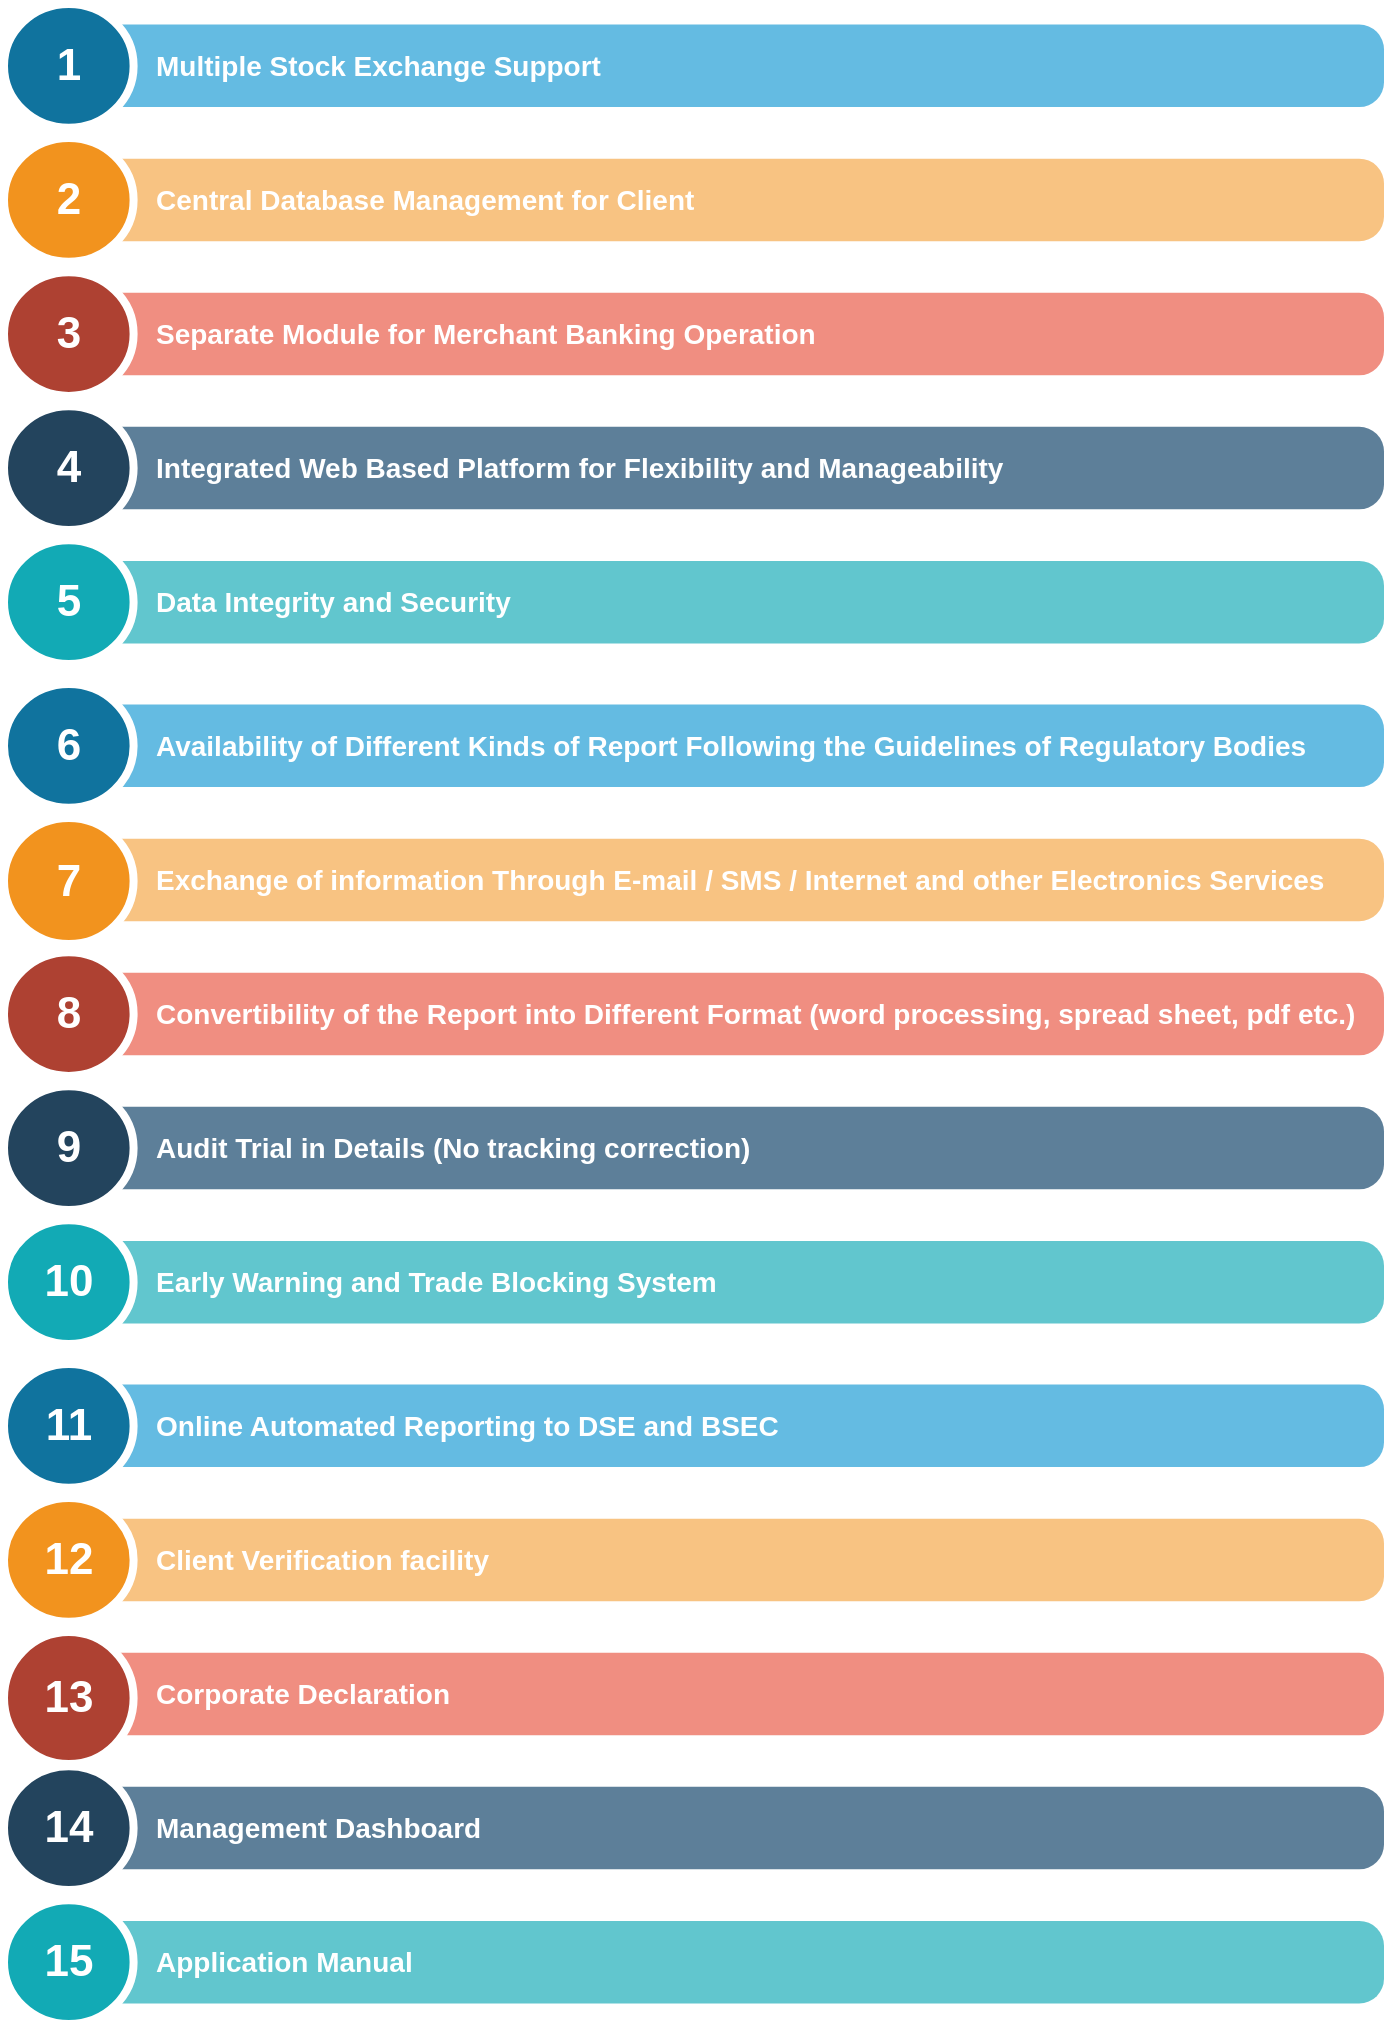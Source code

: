 <mxfile version="21.6.6" type="github">
  <diagram name="Page-1" id="2CIrVehbKLdO-kRaNBrM">
    <mxGraphModel dx="1876" dy="962" grid="1" gridSize="10" guides="1" tooltips="1" connect="1" arrows="1" fold="1" page="1" pageScale="1" pageWidth="827" pageHeight="1169" math="0" shadow="0">
      <root>
        <mxCell id="0" />
        <mxCell id="1" parent="0" />
        <mxCell id="IgbF1QKuf0FayG8WPzzx-11" value="" style="group" vertex="1" connectable="0" parent="1">
          <mxGeometry x="120" y="720" width="690" height="330" as="geometry" />
        </mxCell>
        <mxCell id="IgbF1QKuf0FayG8WPzzx-1" value="Online Automated Reporting to DSE and BSEC" style="shape=rect;rounded=1;whiteSpace=wrap;html=1;shadow=0;strokeColor=none;fillColor=#64BBE2;arcSize=30;fontSize=14;spacingLeft=42;fontStyle=1;fontColor=#FFFFFF;align=left;" vertex="1" parent="IgbF1QKuf0FayG8WPzzx-11">
          <mxGeometry x="32.4" y="10.31" width="657.6" height="41.25" as="geometry" />
        </mxCell>
        <mxCell id="IgbF1QKuf0FayG8WPzzx-2" value="11" style="shape=ellipse;perimeter=ellipsePerimeter;fontSize=22;fontStyle=1;shadow=0;strokeColor=#ffffff;fillColor=#10739E;strokeWidth=4;fontColor=#ffffff;align=center;whiteSpace=wrap;html=1;" vertex="1" parent="IgbF1QKuf0FayG8WPzzx-11">
          <mxGeometry width="64.8" height="61.875" as="geometry" />
        </mxCell>
        <mxCell id="IgbF1QKuf0FayG8WPzzx-3" value="Client Verification facility" style="shape=rect;rounded=1;whiteSpace=wrap;html=1;shadow=0;strokeColor=none;fillColor=#F8C382;arcSize=30;fontSize=14;spacingLeft=42;fontStyle=1;fontColor=#FFFFFF;align=left;" vertex="1" parent="IgbF1QKuf0FayG8WPzzx-11">
          <mxGeometry x="32.4" y="77.34" width="657.6" height="41.25" as="geometry" />
        </mxCell>
        <mxCell id="IgbF1QKuf0FayG8WPzzx-4" value="12" style="shape=ellipse;perimeter=ellipsePerimeter;fontSize=22;fontStyle=1;shadow=0;strokeColor=#ffffff;fillColor=#F2931E;strokeWidth=4;fontColor=#ffffff;align=center;whiteSpace=wrap;html=1;" vertex="1" parent="IgbF1QKuf0FayG8WPzzx-11">
          <mxGeometry y="67.031" width="64.8" height="61.875" as="geometry" />
        </mxCell>
        <mxCell id="IgbF1QKuf0FayG8WPzzx-5" value="Corporate Declaration" style="shape=rect;rounded=1;whiteSpace=wrap;html=1;shadow=0;strokeColor=none;fillColor=#F08E81;arcSize=30;fontSize=14;spacingLeft=42;fontStyle=1;fontColor=#FFFFFF;align=left;" vertex="1" parent="IgbF1QKuf0FayG8WPzzx-11">
          <mxGeometry x="32.4" y="144.38" width="657.6" height="41.25" as="geometry" />
        </mxCell>
        <mxCell id="IgbF1QKuf0FayG8WPzzx-6" value="13" style="shape=ellipse;perimeter=ellipsePerimeter;fontSize=22;fontStyle=1;shadow=0;strokeColor=#ffffff;fillColor=#AE4132;strokeWidth=4;fontColor=#ffffff;align=center;whiteSpace=wrap;html=1;" vertex="1" parent="IgbF1QKuf0FayG8WPzzx-11">
          <mxGeometry y="134.06" width="64.8" height="65.94" as="geometry" />
        </mxCell>
        <mxCell id="IgbF1QKuf0FayG8WPzzx-7" value="Management Dashboard" style="shape=rect;rounded=1;whiteSpace=wrap;html=1;shadow=0;strokeColor=none;fillColor=#5D7F99;arcSize=30;fontSize=14;spacingLeft=42;fontStyle=1;fontColor=#FFFFFF;align=left;" vertex="1" parent="IgbF1QKuf0FayG8WPzzx-11">
          <mxGeometry x="32.4" y="211.41" width="657.6" height="41.25" as="geometry" />
        </mxCell>
        <mxCell id="IgbF1QKuf0FayG8WPzzx-8" value="14" style="shape=ellipse;perimeter=ellipsePerimeter;fontSize=22;fontStyle=1;shadow=0;strokeColor=#ffffff;fillColor=#23445D;strokeWidth=4;fontColor=#ffffff;align=center;whiteSpace=wrap;html=1;" vertex="1" parent="IgbF1QKuf0FayG8WPzzx-11">
          <mxGeometry y="201.094" width="64.8" height="61.875" as="geometry" />
        </mxCell>
        <mxCell id="IgbF1QKuf0FayG8WPzzx-9" value="Application Manual" style="shape=rect;rounded=1;whiteSpace=wrap;html=1;shadow=0;strokeColor=none;fillColor=#61C6CE;arcSize=30;fontSize=14;spacingLeft=42;fontStyle=1;fontColor=#FFFFFF;align=left;" vertex="1" parent="IgbF1QKuf0FayG8WPzzx-11">
          <mxGeometry x="32.4" y="278.44" width="657.6" height="41.25" as="geometry" />
        </mxCell>
        <mxCell id="IgbF1QKuf0FayG8WPzzx-10" value="15" style="shape=ellipse;perimeter=ellipsePerimeter;fontSize=22;fontStyle=1;shadow=0;strokeColor=#ffffff;fillColor=#12AAB5;strokeWidth=4;fontColor=#ffffff;align=center;whiteSpace=wrap;html=1;" vertex="1" parent="IgbF1QKuf0FayG8WPzzx-11">
          <mxGeometry y="268.125" width="64.8" height="61.875" as="geometry" />
        </mxCell>
        <mxCell id="IgbF1QKuf0FayG8WPzzx-26" value="" style="group" vertex="1" connectable="0" parent="1">
          <mxGeometry x="120" y="40" width="690" height="330" as="geometry" />
        </mxCell>
        <mxCell id="IgbF1QKuf0FayG8WPzzx-27" value="Multiple Stock Exchange Support" style="shape=rect;rounded=1;whiteSpace=wrap;html=1;shadow=0;strokeColor=none;fillColor=#64BBE2;arcSize=30;fontSize=14;spacingLeft=42;fontStyle=1;fontColor=#FFFFFF;align=left;" vertex="1" parent="IgbF1QKuf0FayG8WPzzx-26">
          <mxGeometry x="32.4" y="10.31" width="657.6" height="41.25" as="geometry" />
        </mxCell>
        <mxCell id="IgbF1QKuf0FayG8WPzzx-28" value="1" style="shape=ellipse;perimeter=ellipsePerimeter;fontSize=22;fontStyle=1;shadow=0;strokeColor=#ffffff;fillColor=#10739E;strokeWidth=4;fontColor=#ffffff;align=center;whiteSpace=wrap;html=1;" vertex="1" parent="IgbF1QKuf0FayG8WPzzx-26">
          <mxGeometry width="64.8" height="61.875" as="geometry" />
        </mxCell>
        <mxCell id="IgbF1QKuf0FayG8WPzzx-29" value="Central Database Management for Client" style="shape=rect;rounded=1;whiteSpace=wrap;html=1;shadow=0;strokeColor=none;fillColor=#F8C382;arcSize=30;fontSize=14;spacingLeft=42;fontStyle=1;fontColor=#FFFFFF;align=left;" vertex="1" parent="IgbF1QKuf0FayG8WPzzx-26">
          <mxGeometry x="32.4" y="77.34" width="657.6" height="41.25" as="geometry" />
        </mxCell>
        <mxCell id="IgbF1QKuf0FayG8WPzzx-30" value="2" style="shape=ellipse;perimeter=ellipsePerimeter;fontSize=22;fontStyle=1;shadow=0;strokeColor=#ffffff;fillColor=#F2931E;strokeWidth=4;fontColor=#ffffff;align=center;whiteSpace=wrap;html=1;" vertex="1" parent="IgbF1QKuf0FayG8WPzzx-26">
          <mxGeometry y="67.031" width="64.8" height="61.875" as="geometry" />
        </mxCell>
        <mxCell id="IgbF1QKuf0FayG8WPzzx-31" value="Separate Module for Merchant Banking Operation" style="shape=rect;rounded=1;whiteSpace=wrap;html=1;shadow=0;strokeColor=none;fillColor=#F08E81;arcSize=30;fontSize=14;spacingLeft=42;fontStyle=1;fontColor=#FFFFFF;align=left;" vertex="1" parent="IgbF1QKuf0FayG8WPzzx-26">
          <mxGeometry x="32.4" y="144.38" width="657.6" height="41.25" as="geometry" />
        </mxCell>
        <mxCell id="IgbF1QKuf0FayG8WPzzx-32" value="3" style="shape=ellipse;perimeter=ellipsePerimeter;fontSize=22;fontStyle=1;shadow=0;strokeColor=#ffffff;fillColor=#AE4132;strokeWidth=4;fontColor=#ffffff;align=center;whiteSpace=wrap;html=1;" vertex="1" parent="IgbF1QKuf0FayG8WPzzx-26">
          <mxGeometry y="134.062" width="64.8" height="61.875" as="geometry" />
        </mxCell>
        <mxCell id="IgbF1QKuf0FayG8WPzzx-33" value="Integrated Web Based Platform for Flexibility and Manageability" style="shape=rect;rounded=1;whiteSpace=wrap;html=1;shadow=0;strokeColor=none;fillColor=#5D7F99;arcSize=30;fontSize=14;spacingLeft=42;fontStyle=1;fontColor=#FFFFFF;align=left;" vertex="1" parent="IgbF1QKuf0FayG8WPzzx-26">
          <mxGeometry x="32.4" y="211.41" width="657.6" height="41.25" as="geometry" />
        </mxCell>
        <mxCell id="IgbF1QKuf0FayG8WPzzx-34" value="4" style="shape=ellipse;perimeter=ellipsePerimeter;fontSize=22;fontStyle=1;shadow=0;strokeColor=#ffffff;fillColor=#23445D;strokeWidth=4;fontColor=#ffffff;align=center;whiteSpace=wrap;html=1;" vertex="1" parent="IgbF1QKuf0FayG8WPzzx-26">
          <mxGeometry y="201.094" width="64.8" height="61.875" as="geometry" />
        </mxCell>
        <mxCell id="IgbF1QKuf0FayG8WPzzx-35" value="Data Integrity and Security" style="shape=rect;rounded=1;whiteSpace=wrap;html=1;shadow=0;strokeColor=none;fillColor=#61C6CE;arcSize=30;fontSize=14;spacingLeft=42;fontStyle=1;fontColor=#FFFFFF;align=left;" vertex="1" parent="IgbF1QKuf0FayG8WPzzx-26">
          <mxGeometry x="32.4" y="278.44" width="657.6" height="41.25" as="geometry" />
        </mxCell>
        <mxCell id="IgbF1QKuf0FayG8WPzzx-36" value="5" style="shape=ellipse;perimeter=ellipsePerimeter;fontSize=22;fontStyle=1;shadow=0;strokeColor=#ffffff;fillColor=#12AAB5;strokeWidth=4;fontColor=#ffffff;align=center;whiteSpace=wrap;html=1;" vertex="1" parent="IgbF1QKuf0FayG8WPzzx-26">
          <mxGeometry y="268.125" width="64.8" height="61.875" as="geometry" />
        </mxCell>
        <mxCell id="IgbF1QKuf0FayG8WPzzx-37" value="" style="group" vertex="1" connectable="0" parent="1">
          <mxGeometry x="120" y="380" width="690" height="330" as="geometry" />
        </mxCell>
        <mxCell id="IgbF1QKuf0FayG8WPzzx-38" value="Availability of Different Kinds of Report Following the Guidelines of Regulatory Bodies" style="shape=rect;rounded=1;whiteSpace=wrap;html=1;shadow=0;strokeColor=none;fillColor=#64BBE2;arcSize=30;fontSize=14;spacingLeft=42;fontStyle=1;fontColor=#FFFFFF;align=left;" vertex="1" parent="IgbF1QKuf0FayG8WPzzx-37">
          <mxGeometry x="32.4" y="10.31" width="657.6" height="41.25" as="geometry" />
        </mxCell>
        <mxCell id="IgbF1QKuf0FayG8WPzzx-39" value="6" style="shape=ellipse;perimeter=ellipsePerimeter;fontSize=22;fontStyle=1;shadow=0;strokeColor=#ffffff;fillColor=#10739E;strokeWidth=4;fontColor=#ffffff;align=center;whiteSpace=wrap;html=1;" vertex="1" parent="IgbF1QKuf0FayG8WPzzx-37">
          <mxGeometry width="64.8" height="61.875" as="geometry" />
        </mxCell>
        <mxCell id="IgbF1QKuf0FayG8WPzzx-40" value="Exchange of information Through E-mail / SMS / Internet and other Electronics Services" style="shape=rect;rounded=1;whiteSpace=wrap;html=1;shadow=0;strokeColor=none;fillColor=#F8C382;arcSize=30;fontSize=14;spacingLeft=42;fontStyle=1;fontColor=#FFFFFF;align=left;" vertex="1" parent="IgbF1QKuf0FayG8WPzzx-37">
          <mxGeometry x="32.4" y="77.34" width="657.6" height="41.25" as="geometry" />
        </mxCell>
        <mxCell id="IgbF1QKuf0FayG8WPzzx-41" value="7" style="shape=ellipse;perimeter=ellipsePerimeter;fontSize=22;fontStyle=1;shadow=0;strokeColor=#ffffff;fillColor=#F2931E;strokeWidth=4;fontColor=#ffffff;align=center;whiteSpace=wrap;html=1;" vertex="1" parent="IgbF1QKuf0FayG8WPzzx-37">
          <mxGeometry y="67.03" width="64.8" height="62.97" as="geometry" />
        </mxCell>
        <mxCell id="IgbF1QKuf0FayG8WPzzx-42" value="Convertibility of the Report into Different Format (word processing, spread sheet, pdf etc.)" style="shape=rect;rounded=1;whiteSpace=wrap;html=1;shadow=0;strokeColor=none;fillColor=#F08E81;arcSize=30;fontSize=14;spacingLeft=42;fontStyle=1;fontColor=#FFFFFF;align=left;" vertex="1" parent="IgbF1QKuf0FayG8WPzzx-37">
          <mxGeometry x="32.4" y="144.38" width="657.6" height="41.25" as="geometry" />
        </mxCell>
        <mxCell id="IgbF1QKuf0FayG8WPzzx-43" value="8" style="shape=ellipse;perimeter=ellipsePerimeter;fontSize=22;fontStyle=1;shadow=0;strokeColor=#ffffff;fillColor=#AE4132;strokeWidth=4;fontColor=#ffffff;align=center;whiteSpace=wrap;html=1;" vertex="1" parent="IgbF1QKuf0FayG8WPzzx-37">
          <mxGeometry y="134.062" width="64.8" height="61.875" as="geometry" />
        </mxCell>
        <mxCell id="IgbF1QKuf0FayG8WPzzx-44" value="Audit Trial in Details (No tracking correction)" style="shape=rect;rounded=1;whiteSpace=wrap;html=1;shadow=0;strokeColor=none;fillColor=#5D7F99;arcSize=30;fontSize=14;spacingLeft=42;fontStyle=1;fontColor=#FFFFFF;align=left;" vertex="1" parent="IgbF1QKuf0FayG8WPzzx-37">
          <mxGeometry x="32.4" y="211.41" width="657.6" height="41.25" as="geometry" />
        </mxCell>
        <mxCell id="IgbF1QKuf0FayG8WPzzx-45" value="9" style="shape=ellipse;perimeter=ellipsePerimeter;fontSize=22;fontStyle=1;shadow=0;strokeColor=#ffffff;fillColor=#23445D;strokeWidth=4;fontColor=#ffffff;align=center;whiteSpace=wrap;html=1;" vertex="1" parent="IgbF1QKuf0FayG8WPzzx-37">
          <mxGeometry y="201.094" width="64.8" height="61.875" as="geometry" />
        </mxCell>
        <mxCell id="IgbF1QKuf0FayG8WPzzx-46" value="Early Warning and Trade Blocking System" style="shape=rect;rounded=1;whiteSpace=wrap;html=1;shadow=0;strokeColor=none;fillColor=#61C6CE;arcSize=30;fontSize=14;spacingLeft=42;fontStyle=1;fontColor=#FFFFFF;align=left;" vertex="1" parent="IgbF1QKuf0FayG8WPzzx-37">
          <mxGeometry x="32.4" y="278.44" width="657.6" height="41.25" as="geometry" />
        </mxCell>
        <mxCell id="IgbF1QKuf0FayG8WPzzx-47" value="10" style="shape=ellipse;perimeter=ellipsePerimeter;fontSize=22;fontStyle=1;shadow=0;strokeColor=#ffffff;fillColor=#12AAB5;strokeWidth=4;fontColor=#ffffff;align=center;whiteSpace=wrap;html=1;" vertex="1" parent="IgbF1QKuf0FayG8WPzzx-37">
          <mxGeometry y="268.125" width="64.8" height="61.875" as="geometry" />
        </mxCell>
      </root>
    </mxGraphModel>
  </diagram>
</mxfile>
